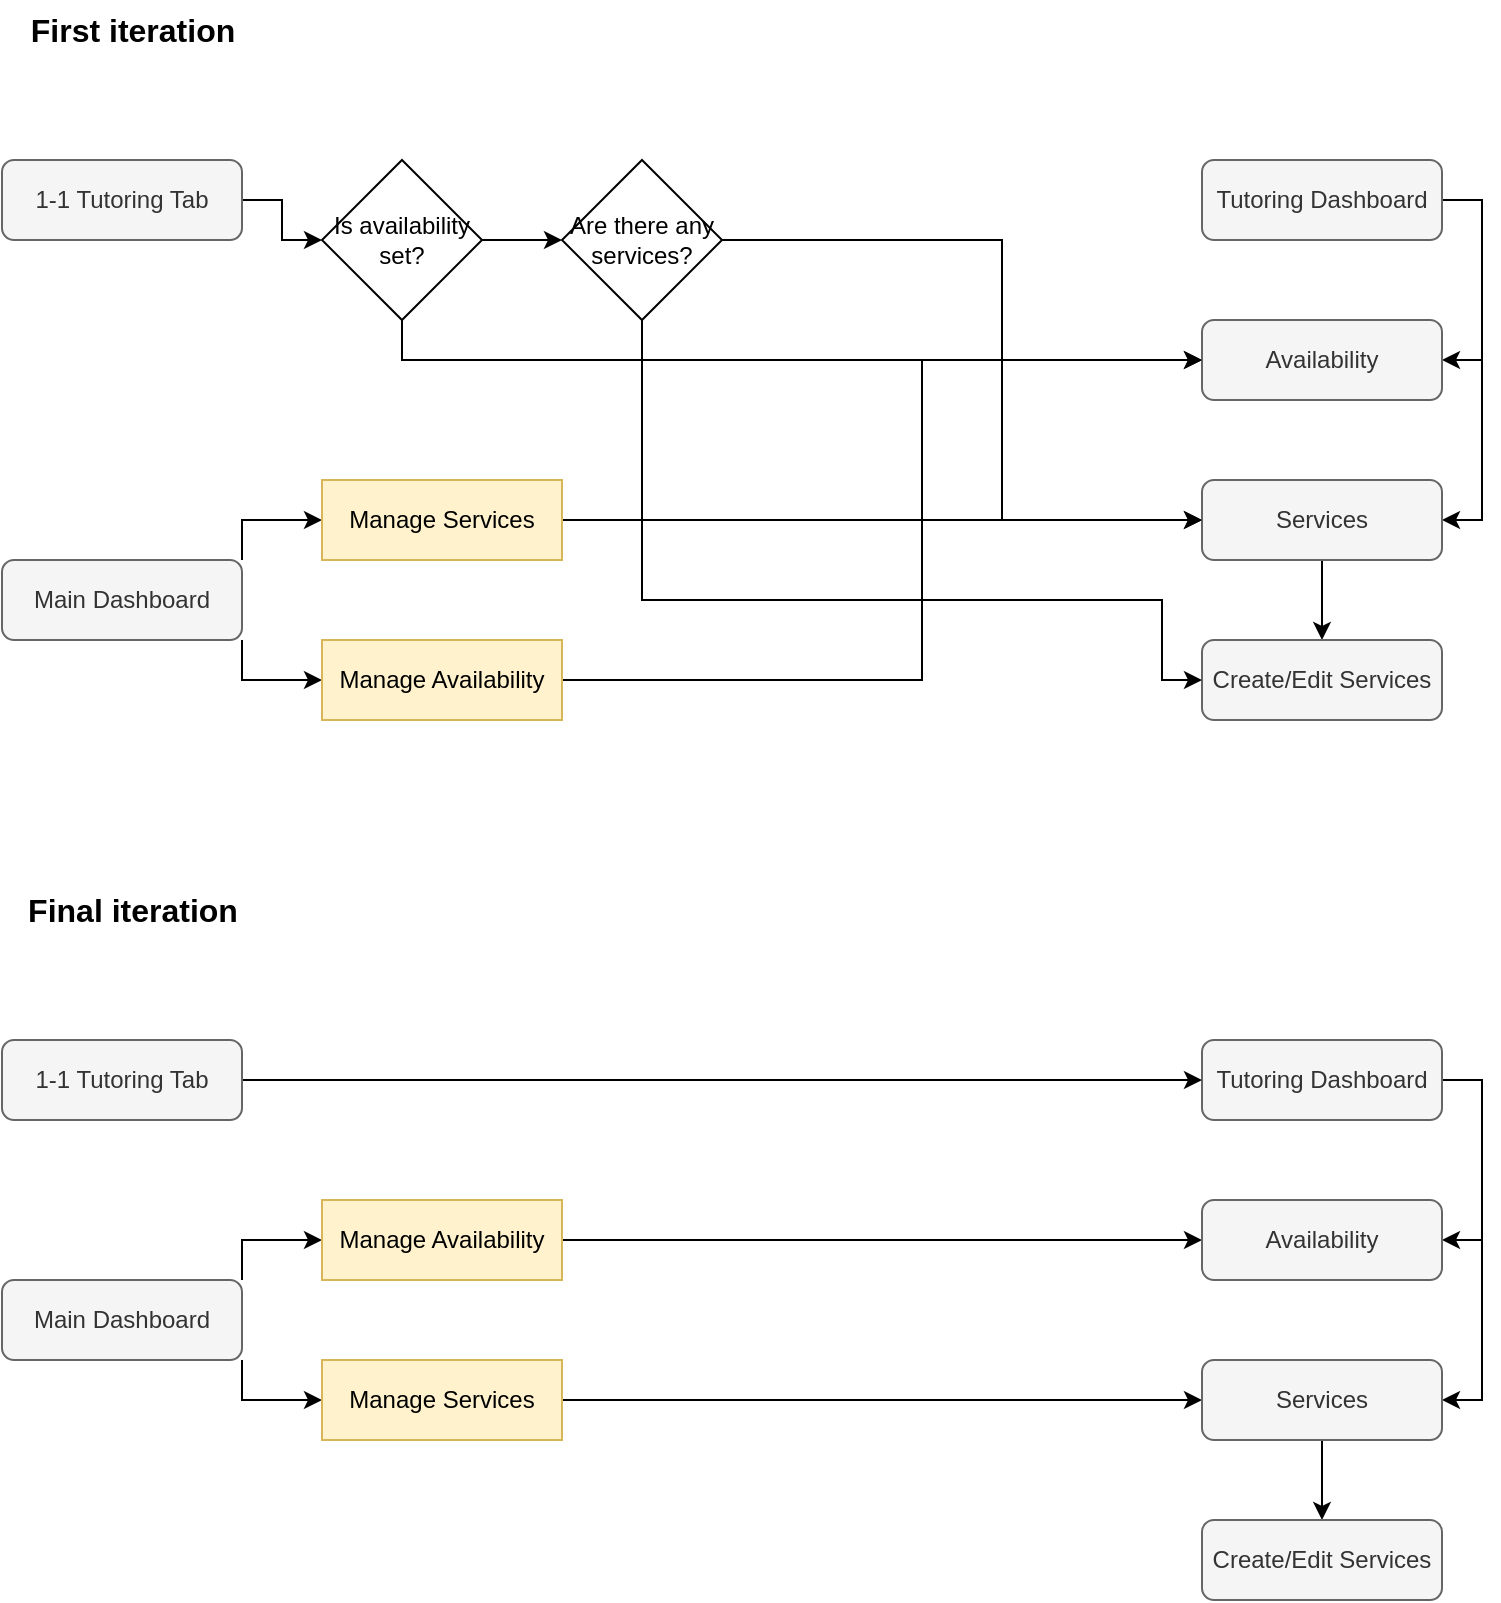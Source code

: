 <mxfile version="21.2.1" type="github">
  <diagram id="C5RBs43oDa-KdzZeNtuy" name="Page-1">
    <mxGraphModel dx="1434" dy="912" grid="1" gridSize="10" guides="1" tooltips="1" connect="1" arrows="1" fold="1" page="1" pageScale="1" pageWidth="827" pageHeight="1169" math="0" shadow="0">
      <root>
        <mxCell id="WIyWlLk6GJQsqaUBKTNV-0" />
        <mxCell id="WIyWlLk6GJQsqaUBKTNV-1" parent="WIyWlLk6GJQsqaUBKTNV-0" />
        <mxCell id="5TJVgDofSCDJJurahEsI-23" style="edgeStyle=orthogonalEdgeStyle;rounded=0;orthogonalLoop=1;jettySize=auto;html=1;exitX=1;exitY=0.5;exitDx=0;exitDy=0;entryX=1;entryY=0.5;entryDx=0;entryDy=0;" edge="1" parent="WIyWlLk6GJQsqaUBKTNV-1" source="WIyWlLk6GJQsqaUBKTNV-3" target="5TJVgDofSCDJJurahEsI-17">
          <mxGeometry relative="1" as="geometry" />
        </mxCell>
        <mxCell id="5TJVgDofSCDJJurahEsI-24" style="edgeStyle=orthogonalEdgeStyle;rounded=0;orthogonalLoop=1;jettySize=auto;html=1;exitX=1;exitY=0.5;exitDx=0;exitDy=0;entryX=1;entryY=0.5;entryDx=0;entryDy=0;" edge="1" parent="WIyWlLk6GJQsqaUBKTNV-1" source="WIyWlLk6GJQsqaUBKTNV-3" target="5TJVgDofSCDJJurahEsI-18">
          <mxGeometry relative="1" as="geometry" />
        </mxCell>
        <mxCell id="WIyWlLk6GJQsqaUBKTNV-3" value="Tutoring Dashboard" style="rounded=1;whiteSpace=wrap;html=1;fontSize=12;glass=0;strokeWidth=1;shadow=0;fillColor=#f5f5f5;fontColor=#333333;strokeColor=#666666;" parent="WIyWlLk6GJQsqaUBKTNV-1" vertex="1">
          <mxGeometry x="640" y="120" width="120" height="40" as="geometry" />
        </mxCell>
        <mxCell id="5TJVgDofSCDJJurahEsI-28" style="edgeStyle=orthogonalEdgeStyle;rounded=0;orthogonalLoop=1;jettySize=auto;html=1;exitX=1;exitY=0.5;exitDx=0;exitDy=0;entryX=0;entryY=0.5;entryDx=0;entryDy=0;" edge="1" parent="WIyWlLk6GJQsqaUBKTNV-1" source="5TJVgDofSCDJJurahEsI-8" target="5TJVgDofSCDJJurahEsI-25">
          <mxGeometry relative="1" as="geometry" />
        </mxCell>
        <mxCell id="5TJVgDofSCDJJurahEsI-8" value="1-1 Tutoring Tab" style="rounded=1;whiteSpace=wrap;html=1;fillColor=#f5f5f5;fontColor=#333333;strokeColor=#666666;" vertex="1" parent="WIyWlLk6GJQsqaUBKTNV-1">
          <mxGeometry x="40" y="120" width="120" height="40" as="geometry" />
        </mxCell>
        <mxCell id="5TJVgDofSCDJJurahEsI-15" style="edgeStyle=orthogonalEdgeStyle;rounded=0;orthogonalLoop=1;jettySize=auto;html=1;exitX=1;exitY=0;exitDx=0;exitDy=0;entryX=0;entryY=0.5;entryDx=0;entryDy=0;" edge="1" parent="WIyWlLk6GJQsqaUBKTNV-1" source="5TJVgDofSCDJJurahEsI-9" target="5TJVgDofSCDJJurahEsI-11">
          <mxGeometry relative="1" as="geometry" />
        </mxCell>
        <mxCell id="5TJVgDofSCDJJurahEsI-16" style="edgeStyle=orthogonalEdgeStyle;rounded=0;orthogonalLoop=1;jettySize=auto;html=1;exitX=1;exitY=1;exitDx=0;exitDy=0;entryX=0;entryY=0.5;entryDx=0;entryDy=0;" edge="1" parent="WIyWlLk6GJQsqaUBKTNV-1" source="5TJVgDofSCDJJurahEsI-9" target="5TJVgDofSCDJJurahEsI-12">
          <mxGeometry relative="1" as="geometry" />
        </mxCell>
        <mxCell id="5TJVgDofSCDJJurahEsI-9" value="Main Dashboard" style="rounded=1;whiteSpace=wrap;html=1;fillColor=#f5f5f5;fontColor=#333333;strokeColor=#666666;" vertex="1" parent="WIyWlLk6GJQsqaUBKTNV-1">
          <mxGeometry x="40" y="320" width="120" height="40" as="geometry" />
        </mxCell>
        <mxCell id="5TJVgDofSCDJJurahEsI-21" style="edgeStyle=orthogonalEdgeStyle;rounded=0;orthogonalLoop=1;jettySize=auto;html=1;exitX=1;exitY=0.5;exitDx=0;exitDy=0;entryX=0;entryY=0.5;entryDx=0;entryDy=0;" edge="1" parent="WIyWlLk6GJQsqaUBKTNV-1" source="5TJVgDofSCDJJurahEsI-11" target="5TJVgDofSCDJJurahEsI-18">
          <mxGeometry relative="1" as="geometry">
            <Array as="points">
              <mxPoint x="390" y="300" />
              <mxPoint x="390" y="300" />
            </Array>
          </mxGeometry>
        </mxCell>
        <mxCell id="5TJVgDofSCDJJurahEsI-11" value="Manage Services" style="rounded=0;whiteSpace=wrap;html=1;fillColor=#fff2cc;strokeColor=#d6b656;" vertex="1" parent="WIyWlLk6GJQsqaUBKTNV-1">
          <mxGeometry x="200" y="280" width="120" height="40" as="geometry" />
        </mxCell>
        <mxCell id="5TJVgDofSCDJJurahEsI-20" style="edgeStyle=orthogonalEdgeStyle;rounded=0;orthogonalLoop=1;jettySize=auto;html=1;exitX=1;exitY=0.5;exitDx=0;exitDy=0;entryX=0;entryY=0.5;entryDx=0;entryDy=0;" edge="1" parent="WIyWlLk6GJQsqaUBKTNV-1" source="5TJVgDofSCDJJurahEsI-12" target="5TJVgDofSCDJJurahEsI-17">
          <mxGeometry relative="1" as="geometry">
            <Array as="points">
              <mxPoint x="500" y="380" />
              <mxPoint x="500" y="220" />
            </Array>
          </mxGeometry>
        </mxCell>
        <mxCell id="5TJVgDofSCDJJurahEsI-12" value="Manage Availability" style="rounded=0;whiteSpace=wrap;html=1;fillColor=#fff2cc;strokeColor=#d6b656;" vertex="1" parent="WIyWlLk6GJQsqaUBKTNV-1">
          <mxGeometry x="200" y="360" width="120" height="40" as="geometry" />
        </mxCell>
        <mxCell id="5TJVgDofSCDJJurahEsI-17" value="Availability" style="rounded=1;whiteSpace=wrap;html=1;fontSize=12;glass=0;strokeWidth=1;shadow=0;fillColor=#f5f5f5;fontColor=#333333;strokeColor=#666666;" vertex="1" parent="WIyWlLk6GJQsqaUBKTNV-1">
          <mxGeometry x="640" y="200" width="120" height="40" as="geometry" />
        </mxCell>
        <mxCell id="5TJVgDofSCDJJurahEsI-22" style="edgeStyle=orthogonalEdgeStyle;rounded=0;orthogonalLoop=1;jettySize=auto;html=1;exitX=0.5;exitY=1;exitDx=0;exitDy=0;entryX=0.5;entryY=0;entryDx=0;entryDy=0;" edge="1" parent="WIyWlLk6GJQsqaUBKTNV-1" source="5TJVgDofSCDJJurahEsI-18" target="5TJVgDofSCDJJurahEsI-19">
          <mxGeometry relative="1" as="geometry" />
        </mxCell>
        <mxCell id="5TJVgDofSCDJJurahEsI-18" value="Services" style="rounded=1;whiteSpace=wrap;html=1;fontSize=12;glass=0;strokeWidth=1;shadow=0;fillColor=#f5f5f5;fontColor=#333333;strokeColor=#666666;" vertex="1" parent="WIyWlLk6GJQsqaUBKTNV-1">
          <mxGeometry x="640" y="280" width="120" height="40" as="geometry" />
        </mxCell>
        <mxCell id="5TJVgDofSCDJJurahEsI-19" value="Create/Edit Services" style="rounded=1;whiteSpace=wrap;html=1;fontSize=12;glass=0;strokeWidth=1;shadow=0;fillColor=#f5f5f5;fontColor=#333333;strokeColor=#666666;" vertex="1" parent="WIyWlLk6GJQsqaUBKTNV-1">
          <mxGeometry x="640" y="360" width="120" height="40" as="geometry" />
        </mxCell>
        <mxCell id="5TJVgDofSCDJJurahEsI-29" style="edgeStyle=orthogonalEdgeStyle;rounded=0;orthogonalLoop=1;jettySize=auto;html=1;exitX=1;exitY=0.5;exitDx=0;exitDy=0;entryX=0;entryY=0.5;entryDx=0;entryDy=0;" edge="1" parent="WIyWlLk6GJQsqaUBKTNV-1" source="5TJVgDofSCDJJurahEsI-25" target="5TJVgDofSCDJJurahEsI-26">
          <mxGeometry relative="1" as="geometry" />
        </mxCell>
        <mxCell id="5TJVgDofSCDJJurahEsI-30" style="edgeStyle=orthogonalEdgeStyle;rounded=0;orthogonalLoop=1;jettySize=auto;html=1;exitX=0.5;exitY=1;exitDx=0;exitDy=0;entryX=0;entryY=0.5;entryDx=0;entryDy=0;" edge="1" parent="WIyWlLk6GJQsqaUBKTNV-1" source="5TJVgDofSCDJJurahEsI-25" target="5TJVgDofSCDJJurahEsI-17">
          <mxGeometry relative="1" as="geometry" />
        </mxCell>
        <mxCell id="5TJVgDofSCDJJurahEsI-25" value="Is availability set?" style="rhombus;whiteSpace=wrap;html=1;" vertex="1" parent="WIyWlLk6GJQsqaUBKTNV-1">
          <mxGeometry x="200" y="120" width="80" height="80" as="geometry" />
        </mxCell>
        <mxCell id="5TJVgDofSCDJJurahEsI-31" style="edgeStyle=orthogonalEdgeStyle;rounded=0;orthogonalLoop=1;jettySize=auto;html=1;exitX=1;exitY=0.5;exitDx=0;exitDy=0;entryX=0;entryY=0.5;entryDx=0;entryDy=0;" edge="1" parent="WIyWlLk6GJQsqaUBKTNV-1" source="5TJVgDofSCDJJurahEsI-26" target="5TJVgDofSCDJJurahEsI-18">
          <mxGeometry relative="1" as="geometry">
            <Array as="points">
              <mxPoint x="540" y="160" />
              <mxPoint x="540" y="300" />
            </Array>
          </mxGeometry>
        </mxCell>
        <mxCell id="5TJVgDofSCDJJurahEsI-32" style="edgeStyle=orthogonalEdgeStyle;rounded=0;orthogonalLoop=1;jettySize=auto;html=1;exitX=0.5;exitY=1;exitDx=0;exitDy=0;entryX=0;entryY=0.5;entryDx=0;entryDy=0;" edge="1" parent="WIyWlLk6GJQsqaUBKTNV-1" source="5TJVgDofSCDJJurahEsI-26" target="5TJVgDofSCDJJurahEsI-19">
          <mxGeometry relative="1" as="geometry">
            <Array as="points">
              <mxPoint x="360" y="340" />
              <mxPoint x="620" y="340" />
              <mxPoint x="620" y="380" />
            </Array>
          </mxGeometry>
        </mxCell>
        <mxCell id="5TJVgDofSCDJJurahEsI-26" value="Are there any services?" style="rhombus;whiteSpace=wrap;html=1;" vertex="1" parent="WIyWlLk6GJQsqaUBKTNV-1">
          <mxGeometry x="320" y="120" width="80" height="80" as="geometry" />
        </mxCell>
        <mxCell id="5TJVgDofSCDJJurahEsI-33" value="&lt;div style=&quot;font-size: 16px;&quot;&gt;First iteration&lt;/div&gt;" style="text;html=1;align=center;verticalAlign=middle;resizable=0;points=[];autosize=1;strokeColor=none;fillColor=none;fontSize=16;fontStyle=1" vertex="1" parent="WIyWlLk6GJQsqaUBKTNV-1">
          <mxGeometry x="40" y="40" width="130" height="30" as="geometry" />
        </mxCell>
        <mxCell id="5TJVgDofSCDJJurahEsI-34" style="edgeStyle=orthogonalEdgeStyle;rounded=0;orthogonalLoop=1;jettySize=auto;html=1;exitX=1;exitY=0.5;exitDx=0;exitDy=0;entryX=1;entryY=0.5;entryDx=0;entryDy=0;" edge="1" source="5TJVgDofSCDJJurahEsI-36" target="5TJVgDofSCDJJurahEsI-46" parent="WIyWlLk6GJQsqaUBKTNV-1">
          <mxGeometry relative="1" as="geometry" />
        </mxCell>
        <mxCell id="5TJVgDofSCDJJurahEsI-35" style="edgeStyle=orthogonalEdgeStyle;rounded=0;orthogonalLoop=1;jettySize=auto;html=1;exitX=1;exitY=0.5;exitDx=0;exitDy=0;entryX=1;entryY=0.5;entryDx=0;entryDy=0;" edge="1" source="5TJVgDofSCDJJurahEsI-36" target="5TJVgDofSCDJJurahEsI-48" parent="WIyWlLk6GJQsqaUBKTNV-1">
          <mxGeometry relative="1" as="geometry" />
        </mxCell>
        <mxCell id="5TJVgDofSCDJJurahEsI-36" value="Tutoring Dashboard" style="rounded=1;whiteSpace=wrap;html=1;fontSize=12;glass=0;strokeWidth=1;shadow=0;fillColor=#f5f5f5;fontColor=#333333;strokeColor=#666666;" vertex="1" parent="WIyWlLk6GJQsqaUBKTNV-1">
          <mxGeometry x="640" y="560" width="120" height="40" as="geometry" />
        </mxCell>
        <mxCell id="5TJVgDofSCDJJurahEsI-37" style="edgeStyle=orthogonalEdgeStyle;rounded=0;orthogonalLoop=1;jettySize=auto;html=1;exitX=1;exitY=0.5;exitDx=0;exitDy=0;entryX=0;entryY=0.5;entryDx=0;entryDy=0;" edge="1" source="5TJVgDofSCDJJurahEsI-38" target="5TJVgDofSCDJJurahEsI-36" parent="WIyWlLk6GJQsqaUBKTNV-1">
          <mxGeometry relative="1" as="geometry">
            <mxPoint x="200" y="600" as="targetPoint" />
          </mxGeometry>
        </mxCell>
        <mxCell id="5TJVgDofSCDJJurahEsI-38" value="1-1 Tutoring Tab" style="rounded=1;whiteSpace=wrap;html=1;fillColor=#f5f5f5;fontColor=#333333;strokeColor=#666666;" vertex="1" parent="WIyWlLk6GJQsqaUBKTNV-1">
          <mxGeometry x="40" y="560" width="120" height="40" as="geometry" />
        </mxCell>
        <mxCell id="5TJVgDofSCDJJurahEsI-58" style="edgeStyle=orthogonalEdgeStyle;rounded=0;orthogonalLoop=1;jettySize=auto;html=1;exitX=1;exitY=0;exitDx=0;exitDy=0;entryX=0;entryY=0.5;entryDx=0;entryDy=0;" edge="1" parent="WIyWlLk6GJQsqaUBKTNV-1" source="5TJVgDofSCDJJurahEsI-41" target="5TJVgDofSCDJJurahEsI-45">
          <mxGeometry relative="1" as="geometry" />
        </mxCell>
        <mxCell id="5TJVgDofSCDJJurahEsI-59" style="edgeStyle=orthogonalEdgeStyle;rounded=0;orthogonalLoop=1;jettySize=auto;html=1;exitX=1;exitY=1;exitDx=0;exitDy=0;entryX=0;entryY=0.5;entryDx=0;entryDy=0;" edge="1" parent="WIyWlLk6GJQsqaUBKTNV-1" source="5TJVgDofSCDJJurahEsI-41" target="5TJVgDofSCDJJurahEsI-43">
          <mxGeometry relative="1" as="geometry" />
        </mxCell>
        <mxCell id="5TJVgDofSCDJJurahEsI-41" value="Main Dashboard" style="rounded=1;whiteSpace=wrap;html=1;fillColor=#f5f5f5;fontColor=#333333;strokeColor=#666666;" vertex="1" parent="WIyWlLk6GJQsqaUBKTNV-1">
          <mxGeometry x="40" y="680" width="120" height="40" as="geometry" />
        </mxCell>
        <mxCell id="5TJVgDofSCDJJurahEsI-42" style="edgeStyle=orthogonalEdgeStyle;rounded=0;orthogonalLoop=1;jettySize=auto;html=1;exitX=1;exitY=0.5;exitDx=0;exitDy=0;entryX=0;entryY=0.5;entryDx=0;entryDy=0;" edge="1" source="5TJVgDofSCDJJurahEsI-43" target="5TJVgDofSCDJJurahEsI-48" parent="WIyWlLk6GJQsqaUBKTNV-1">
          <mxGeometry relative="1" as="geometry">
            <Array as="points">
              <mxPoint x="430" y="740" />
              <mxPoint x="430" y="740" />
            </Array>
          </mxGeometry>
        </mxCell>
        <mxCell id="5TJVgDofSCDJJurahEsI-43" value="Manage Services" style="rounded=0;whiteSpace=wrap;html=1;fillColor=#fff2cc;strokeColor=#d6b656;" vertex="1" parent="WIyWlLk6GJQsqaUBKTNV-1">
          <mxGeometry x="200" y="720" width="120" height="40" as="geometry" />
        </mxCell>
        <mxCell id="5TJVgDofSCDJJurahEsI-44" style="edgeStyle=orthogonalEdgeStyle;rounded=0;orthogonalLoop=1;jettySize=auto;html=1;exitX=1;exitY=0.5;exitDx=0;exitDy=0;entryX=0;entryY=0.5;entryDx=0;entryDy=0;" edge="1" source="5TJVgDofSCDJJurahEsI-45" target="5TJVgDofSCDJJurahEsI-46" parent="WIyWlLk6GJQsqaUBKTNV-1">
          <mxGeometry relative="1" as="geometry">
            <Array as="points">
              <mxPoint x="410" y="660" />
              <mxPoint x="410" y="660" />
            </Array>
          </mxGeometry>
        </mxCell>
        <mxCell id="5TJVgDofSCDJJurahEsI-45" value="Manage Availability" style="rounded=0;whiteSpace=wrap;html=1;fillColor=#fff2cc;strokeColor=#d6b656;" vertex="1" parent="WIyWlLk6GJQsqaUBKTNV-1">
          <mxGeometry x="200" y="640" width="120" height="40" as="geometry" />
        </mxCell>
        <mxCell id="5TJVgDofSCDJJurahEsI-46" value="Availability" style="rounded=1;whiteSpace=wrap;html=1;fontSize=12;glass=0;strokeWidth=1;shadow=0;fillColor=#f5f5f5;fontColor=#333333;strokeColor=#666666;" vertex="1" parent="WIyWlLk6GJQsqaUBKTNV-1">
          <mxGeometry x="640" y="640" width="120" height="40" as="geometry" />
        </mxCell>
        <mxCell id="5TJVgDofSCDJJurahEsI-47" style="edgeStyle=orthogonalEdgeStyle;rounded=0;orthogonalLoop=1;jettySize=auto;html=1;exitX=0.5;exitY=1;exitDx=0;exitDy=0;entryX=0.5;entryY=0;entryDx=0;entryDy=0;" edge="1" source="5TJVgDofSCDJJurahEsI-48" target="5TJVgDofSCDJJurahEsI-49" parent="WIyWlLk6GJQsqaUBKTNV-1">
          <mxGeometry relative="1" as="geometry" />
        </mxCell>
        <mxCell id="5TJVgDofSCDJJurahEsI-48" value="Services" style="rounded=1;whiteSpace=wrap;html=1;fontSize=12;glass=0;strokeWidth=1;shadow=0;fillColor=#f5f5f5;fontColor=#333333;strokeColor=#666666;" vertex="1" parent="WIyWlLk6GJQsqaUBKTNV-1">
          <mxGeometry x="640" y="720" width="120" height="40" as="geometry" />
        </mxCell>
        <mxCell id="5TJVgDofSCDJJurahEsI-49" value="Create/Edit Services" style="rounded=1;whiteSpace=wrap;html=1;fontSize=12;glass=0;strokeWidth=1;shadow=0;fillColor=#f5f5f5;fontColor=#333333;strokeColor=#666666;" vertex="1" parent="WIyWlLk6GJQsqaUBKTNV-1">
          <mxGeometry x="640" y="800" width="120" height="40" as="geometry" />
        </mxCell>
        <mxCell id="5TJVgDofSCDJJurahEsI-56" value="&lt;div style=&quot;font-size: 16px;&quot;&gt;Final iteration&lt;/div&gt;" style="text;html=1;align=center;verticalAlign=middle;resizable=0;points=[];autosize=1;strokeColor=none;fillColor=none;fontSize=16;fontStyle=1" vertex="1" parent="WIyWlLk6GJQsqaUBKTNV-1">
          <mxGeometry x="40" y="480" width="130" height="30" as="geometry" />
        </mxCell>
      </root>
    </mxGraphModel>
  </diagram>
</mxfile>
